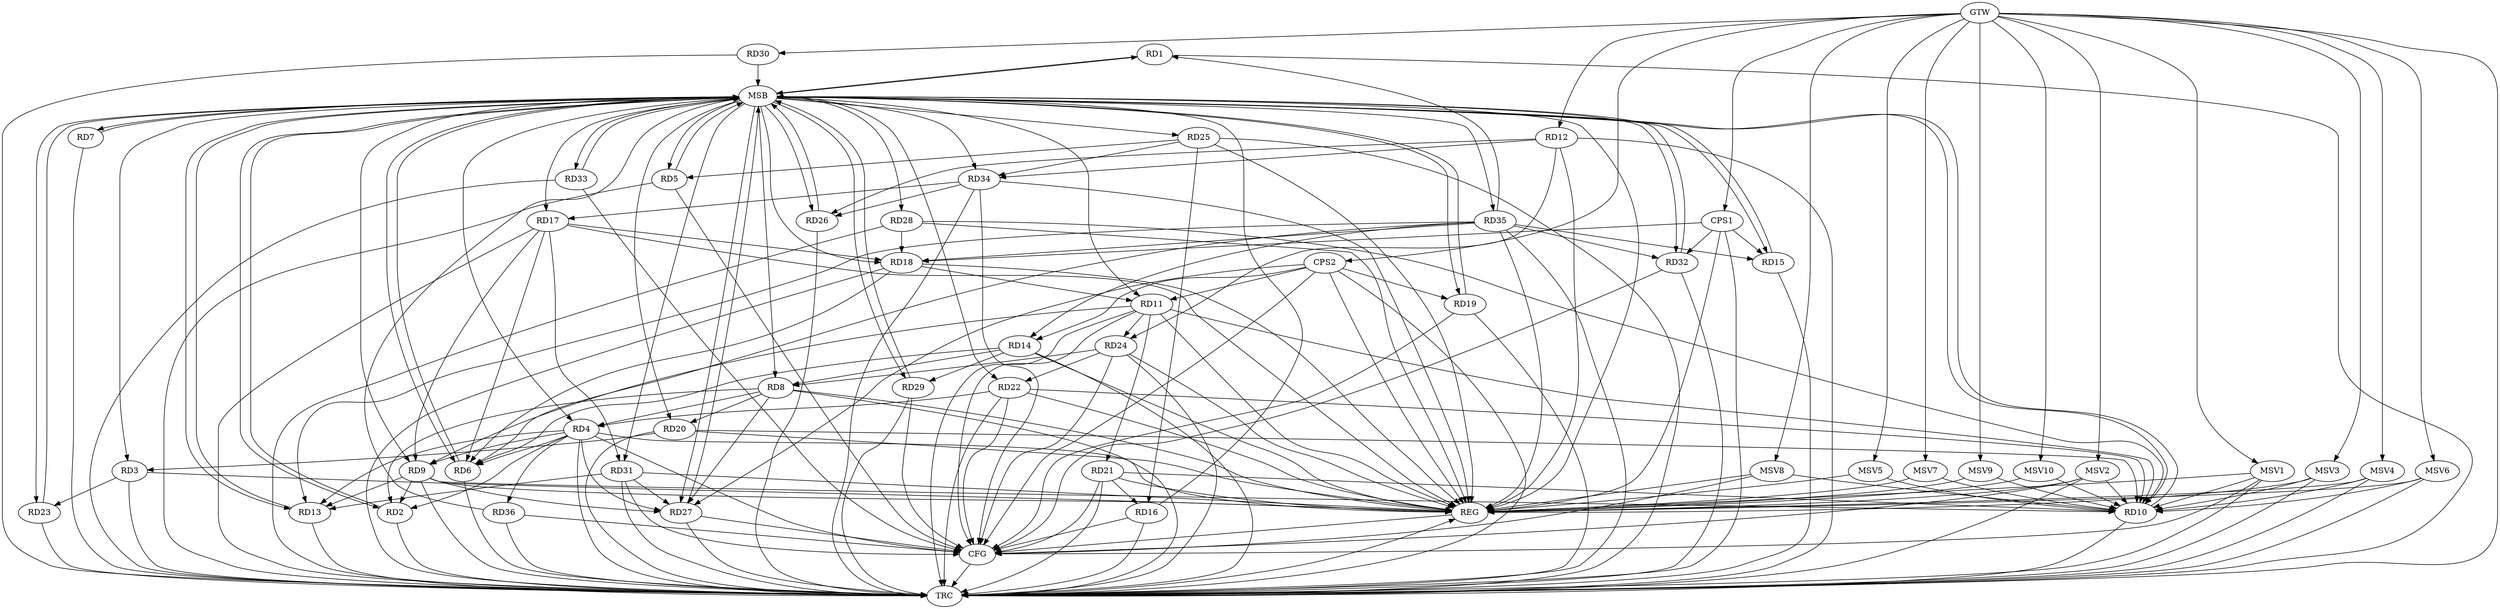 strict digraph G {
  RD1 [ label="RD1" ];
  RD2 [ label="RD2" ];
  RD3 [ label="RD3" ];
  RD4 [ label="RD4" ];
  RD5 [ label="RD5" ];
  RD6 [ label="RD6" ];
  RD7 [ label="RD7" ];
  RD8 [ label="RD8" ];
  RD9 [ label="RD9" ];
  RD10 [ label="RD10" ];
  RD11 [ label="RD11" ];
  RD12 [ label="RD12" ];
  RD13 [ label="RD13" ];
  RD14 [ label="RD14" ];
  RD15 [ label="RD15" ];
  RD16 [ label="RD16" ];
  RD17 [ label="RD17" ];
  RD18 [ label="RD18" ];
  RD19 [ label="RD19" ];
  RD20 [ label="RD20" ];
  RD21 [ label="RD21" ];
  RD22 [ label="RD22" ];
  RD23 [ label="RD23" ];
  RD24 [ label="RD24" ];
  RD25 [ label="RD25" ];
  RD26 [ label="RD26" ];
  RD27 [ label="RD27" ];
  RD28 [ label="RD28" ];
  RD29 [ label="RD29" ];
  RD30 [ label="RD30" ];
  RD31 [ label="RD31" ];
  RD32 [ label="RD32" ];
  RD33 [ label="RD33" ];
  RD34 [ label="RD34" ];
  RD35 [ label="RD35" ];
  RD36 [ label="RD36" ];
  CPS1 [ label="CPS1" ];
  CPS2 [ label="CPS2" ];
  GTW [ label="GTW" ];
  REG [ label="REG" ];
  MSB [ label="MSB" ];
  CFG [ label="CFG" ];
  TRC [ label="TRC" ];
  MSV1 [ label="MSV1" ];
  MSV2 [ label="MSV2" ];
  MSV3 [ label="MSV3" ];
  MSV4 [ label="MSV4" ];
  MSV5 [ label="MSV5" ];
  MSV6 [ label="MSV6" ];
  MSV7 [ label="MSV7" ];
  MSV8 [ label="MSV8" ];
  MSV9 [ label="MSV9" ];
  MSV10 [ label="MSV10" ];
  RD35 -> RD1;
  RD4 -> RD2;
  RD8 -> RD2;
  RD9 -> RD2;
  RD20 -> RD3;
  RD3 -> RD23;
  RD4 -> RD6;
  RD8 -> RD4;
  RD4 -> RD9;
  RD4 -> RD13;
  RD22 -> RD4;
  RD4 -> RD27;
  RD4 -> RD36;
  RD25 -> RD5;
  RD14 -> RD6;
  RD17 -> RD6;
  RD18 -> RD6;
  RD35 -> RD6;
  RD14 -> RD8;
  RD8 -> RD20;
  RD24 -> RD8;
  RD8 -> RD27;
  RD9 -> RD10;
  RD11 -> RD9;
  RD9 -> RD13;
  RD17 -> RD9;
  RD9 -> RD27;
  RD11 -> RD10;
  RD20 -> RD10;
  RD21 -> RD10;
  RD22 -> RD10;
  RD28 -> RD10;
  RD18 -> RD11;
  RD11 -> RD21;
  RD11 -> RD24;
  RD12 -> RD24;
  RD12 -> RD26;
  RD12 -> RD34;
  RD31 -> RD13;
  RD35 -> RD13;
  RD14 -> RD29;
  RD35 -> RD14;
  RD35 -> RD15;
  RD21 -> RD16;
  RD25 -> RD16;
  RD17 -> RD18;
  RD17 -> RD31;
  RD34 -> RD17;
  RD28 -> RD18;
  RD35 -> RD18;
  RD24 -> RD22;
  RD25 -> RD34;
  RD34 -> RD26;
  RD31 -> RD27;
  RD35 -> RD32;
  CPS1 -> RD15;
  CPS1 -> RD32;
  CPS1 -> RD18;
  CPS2 -> RD14;
  CPS2 -> RD27;
  CPS2 -> RD19;
  CPS2 -> RD11;
  GTW -> RD12;
  GTW -> RD30;
  GTW -> CPS1;
  GTW -> CPS2;
  RD3 -> REG;
  RD4 -> REG;
  RD8 -> REG;
  RD9 -> REG;
  RD11 -> REG;
  RD12 -> REG;
  RD14 -> REG;
  RD17 -> REG;
  RD18 -> REG;
  RD20 -> REG;
  RD21 -> REG;
  RD22 -> REG;
  RD24 -> REG;
  RD25 -> REG;
  RD28 -> REG;
  RD31 -> REG;
  RD34 -> REG;
  RD35 -> REG;
  CPS1 -> REG;
  CPS2 -> REG;
  RD1 -> MSB;
  MSB -> RD13;
  MSB -> RD22;
  MSB -> RD33;
  MSB -> REG;
  RD2 -> MSB;
  MSB -> RD7;
  MSB -> RD9;
  MSB -> RD10;
  MSB -> RD28;
  RD5 -> MSB;
  MSB -> RD11;
  MSB -> RD34;
  MSB -> RD35;
  RD6 -> MSB;
  MSB -> RD4;
  MSB -> RD23;
  RD7 -> MSB;
  RD10 -> MSB;
  MSB -> RD5;
  MSB -> RD18;
  MSB -> RD25;
  MSB -> RD32;
  RD13 -> MSB;
  MSB -> RD17;
  MSB -> RD19;
  RD15 -> MSB;
  RD16 -> MSB;
  MSB -> RD15;
  RD19 -> MSB;
  RD23 -> MSB;
  MSB -> RD3;
  RD26 -> MSB;
  MSB -> RD6;
  MSB -> RD8;
  MSB -> RD20;
  MSB -> RD31;
  RD27 -> MSB;
  MSB -> RD2;
  RD29 -> MSB;
  RD30 -> MSB;
  MSB -> RD26;
  RD32 -> MSB;
  MSB -> RD1;
  MSB -> RD29;
  RD33 -> MSB;
  MSB -> RD27;
  RD36 -> MSB;
  RD32 -> CFG;
  RD16 -> CFG;
  RD31 -> CFG;
  RD21 -> CFG;
  RD27 -> CFG;
  RD19 -> CFG;
  RD24 -> CFG;
  RD34 -> CFG;
  RD5 -> CFG;
  RD4 -> CFG;
  RD11 -> CFG;
  RD36 -> CFG;
  RD29 -> CFG;
  CPS2 -> CFG;
  RD22 -> CFG;
  RD33 -> CFG;
  REG -> CFG;
  RD1 -> TRC;
  RD2 -> TRC;
  RD3 -> TRC;
  RD4 -> TRC;
  RD5 -> TRC;
  RD6 -> TRC;
  RD7 -> TRC;
  RD8 -> TRC;
  RD9 -> TRC;
  RD10 -> TRC;
  RD11 -> TRC;
  RD12 -> TRC;
  RD13 -> TRC;
  RD14 -> TRC;
  RD15 -> TRC;
  RD16 -> TRC;
  RD17 -> TRC;
  RD18 -> TRC;
  RD19 -> TRC;
  RD20 -> TRC;
  RD21 -> TRC;
  RD22 -> TRC;
  RD23 -> TRC;
  RD24 -> TRC;
  RD25 -> TRC;
  RD26 -> TRC;
  RD27 -> TRC;
  RD28 -> TRC;
  RD29 -> TRC;
  RD30 -> TRC;
  RD31 -> TRC;
  RD32 -> TRC;
  RD33 -> TRC;
  RD34 -> TRC;
  RD35 -> TRC;
  RD36 -> TRC;
  CPS1 -> TRC;
  CPS2 -> TRC;
  GTW -> TRC;
  CFG -> TRC;
  TRC -> REG;
  MSV1 -> RD10;
  GTW -> MSV1;
  MSV1 -> REG;
  MSV1 -> TRC;
  MSV1 -> CFG;
  MSV2 -> RD10;
  GTW -> MSV2;
  MSV2 -> REG;
  MSV2 -> TRC;
  MSV2 -> CFG;
  MSV3 -> RD10;
  GTW -> MSV3;
  MSV3 -> REG;
  MSV3 -> TRC;
  MSV4 -> RD10;
  GTW -> MSV4;
  MSV4 -> REG;
  MSV4 -> TRC;
  MSV5 -> RD10;
  GTW -> MSV5;
  MSV5 -> REG;
  MSV6 -> RD10;
  MSV7 -> RD10;
  GTW -> MSV6;
  MSV6 -> REG;
  MSV6 -> TRC;
  GTW -> MSV7;
  MSV7 -> REG;
  MSV8 -> RD10;
  GTW -> MSV8;
  MSV8 -> REG;
  MSV8 -> CFG;
  MSV9 -> RD10;
  MSV10 -> RD10;
  GTW -> MSV9;
  MSV9 -> REG;
  GTW -> MSV10;
  MSV10 -> REG;
}
